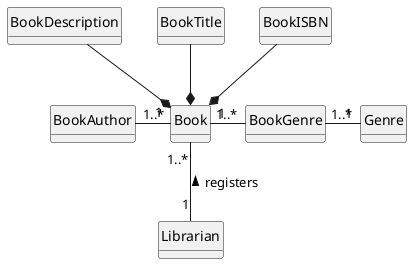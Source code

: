 @startuml
'https://plantuml.com/class-diagram
skinparam classAttributeIconSize 0
hide circle
hide methods

class Librarian{}

class Book{}
class BookISBN{}
class BookTitle{}
class BookDescription{}
class BookAuthor{}
class BookGenre{}
class Genre{}

BookGenre "1..*" -right- "1" Genre
Book *-up- BookISBN
Book *-up- BookTitle
Book *-up- BookDescription
Book "1" -left- "1..*" BookAuthor
Book "1" -right- "1..*" BookGenre

Book "1..*" -- "1" Librarian: registers <

@enduml